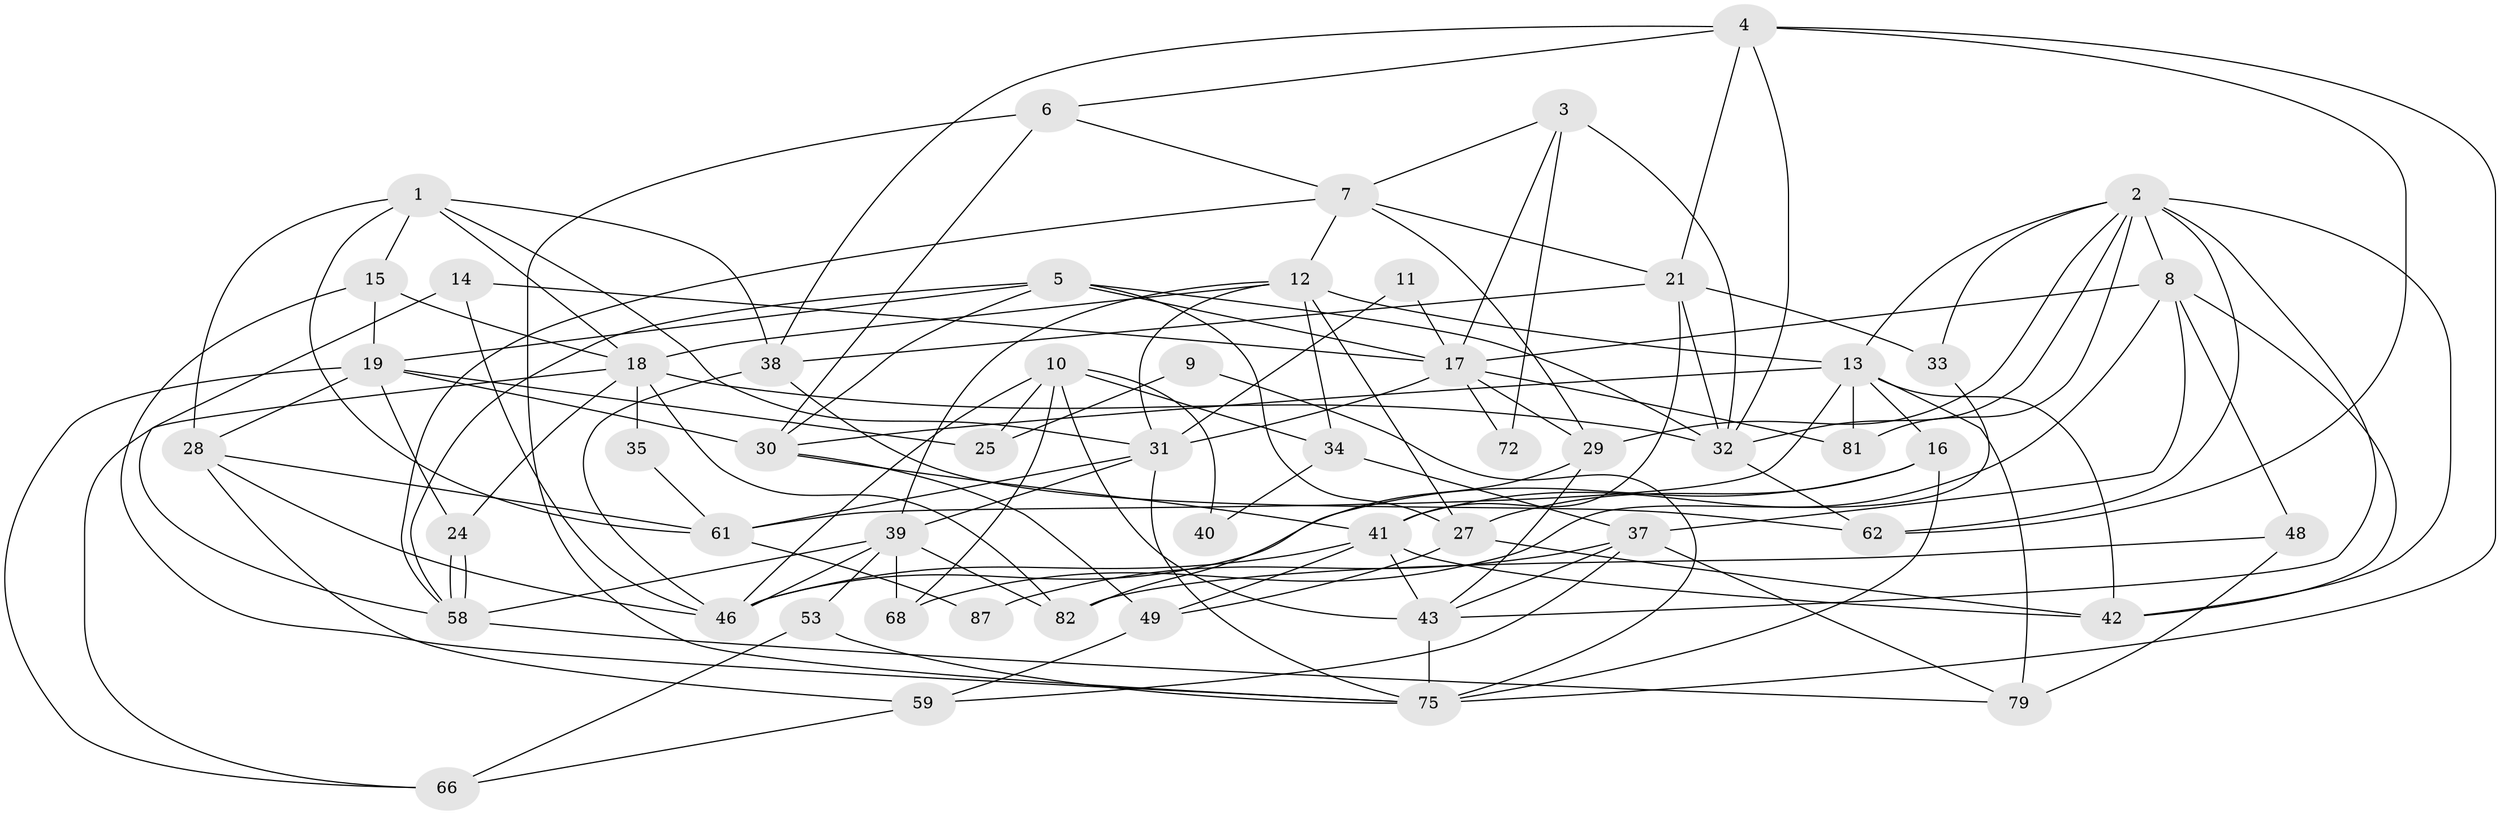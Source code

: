 // Generated by graph-tools (version 1.1) at 2025/24/03/03/25 07:24:01]
// undirected, 54 vertices, 135 edges
graph export_dot {
graph [start="1"]
  node [color=gray90,style=filled];
  1 [super="+26"];
  2 [super="+60"];
  3 [super="+52"];
  4 [super="+56"];
  5 [super="+47"];
  6;
  7 [super="+73"];
  8;
  9;
  10 [super="+78"];
  11;
  12 [super="+54"];
  13 [super="+20"];
  14 [super="+23"];
  15;
  16 [super="+51"];
  17 [super="+74"];
  18 [super="+22"];
  19 [super="+36"];
  21 [super="+76"];
  24;
  25;
  27 [super="+45"];
  28 [super="+63"];
  29 [super="+89"];
  30 [super="+84"];
  31 [super="+69"];
  32 [super="+65"];
  33;
  34;
  35;
  37 [super="+88"];
  38 [super="+85"];
  39 [super="+90"];
  40 [super="+55"];
  41 [super="+57"];
  42 [super="+83"];
  43 [super="+44"];
  46 [super="+64"];
  48 [super="+80"];
  49 [super="+50"];
  53;
  58 [super="+67"];
  59;
  61 [super="+70"];
  62;
  66 [super="+71"];
  68;
  72;
  75 [super="+77"];
  79;
  81;
  82 [super="+86"];
  87;
  1 -- 31;
  1 -- 28;
  1 -- 18;
  1 -- 61;
  1 -- 15;
  1 -- 38;
  2 -- 62 [weight=2];
  2 -- 13;
  2 -- 29;
  2 -- 81;
  2 -- 33;
  2 -- 8;
  2 -- 43;
  2 -- 42;
  2 -- 32;
  3 -- 17;
  3 -- 32;
  3 -- 72;
  3 -- 7;
  4 -- 21;
  4 -- 38;
  4 -- 75;
  4 -- 32;
  4 -- 62;
  4 -- 6;
  5 -- 32;
  5 -- 19;
  5 -- 17;
  5 -- 58;
  5 -- 30;
  5 -- 27;
  6 -- 30;
  6 -- 75;
  6 -- 7;
  7 -- 58;
  7 -- 29;
  7 -- 21;
  7 -- 12;
  8 -- 42;
  8 -- 48;
  8 -- 37;
  8 -- 17;
  8 -- 41;
  9 -- 75 [weight=2];
  9 -- 25;
  10 -- 25;
  10 -- 34;
  10 -- 68;
  10 -- 40;
  10 -- 43;
  10 -- 46;
  11 -- 17;
  11 -- 31;
  12 -- 34;
  12 -- 27;
  12 -- 18;
  12 -- 39;
  12 -- 31;
  12 -- 13;
  13 -- 79;
  13 -- 16;
  13 -- 42;
  13 -- 81;
  13 -- 61;
  13 -- 30;
  14 -- 46;
  14 -- 58;
  14 -- 17 [weight=2];
  15 -- 75;
  15 -- 19;
  15 -- 18;
  16 -- 27;
  16 -- 75;
  16 -- 46;
  17 -- 29;
  17 -- 81;
  17 -- 72;
  17 -- 31;
  18 -- 32;
  18 -- 35;
  18 -- 24;
  18 -- 66;
  18 -- 82;
  19 -- 24;
  19 -- 25;
  19 -- 28;
  19 -- 30;
  19 -- 66;
  21 -- 33;
  21 -- 41;
  21 -- 32;
  21 -- 38;
  24 -- 58;
  24 -- 58;
  27 -- 42;
  27 -- 49;
  28 -- 46;
  28 -- 59;
  28 -- 61;
  29 -- 43;
  29 -- 82;
  30 -- 49;
  30 -- 41;
  31 -- 61;
  31 -- 39;
  31 -- 75;
  32 -- 62;
  33 -- 68;
  34 -- 40;
  34 -- 37;
  35 -- 61;
  37 -- 59;
  37 -- 87;
  37 -- 79;
  37 -- 43;
  38 -- 46;
  38 -- 62;
  39 -- 46;
  39 -- 68;
  39 -- 53;
  39 -- 58;
  39 -- 82 [weight=2];
  41 -- 49;
  41 -- 43 [weight=2];
  41 -- 42;
  41 -- 46;
  43 -- 75;
  48 -- 82;
  48 -- 79;
  49 -- 59;
  53 -- 66;
  53 -- 75;
  58 -- 79;
  59 -- 66;
  61 -- 87;
}
